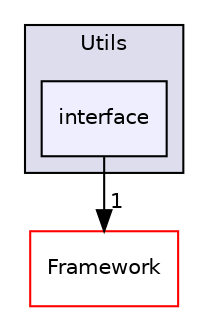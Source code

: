 digraph "Utils/interface" {
  compound=true
  node [ fontsize="10", fontname="Helvetica"];
  edge [ labelfontsize="10", labelfontname="Helvetica"];
  subgraph clusterdir_0a824aa1f70ce3b829ef378253b085da {
    graph [ bgcolor="#ddddee", pencolor="black", label="Utils" fontname="Helvetica", fontsize="10", URL="dir_0a824aa1f70ce3b829ef378253b085da.html"]
  dir_f2c57afa3d843f8550b16b48487359bf [shape=box, label="interface", style="filled", fillcolor="#eeeeff", pencolor="black", URL="dir_f2c57afa3d843f8550b16b48487359bf.html"];
  }
  dir_bcbb2cf9a3d3d83e5515c82071a07177 [shape=box label="Framework" fillcolor="white" style="filled" color="red" URL="dir_bcbb2cf9a3d3d83e5515c82071a07177.html"];
  dir_f2c57afa3d843f8550b16b48487359bf->dir_bcbb2cf9a3d3d83e5515c82071a07177 [headlabel="1", labeldistance=1.5 headhref="dir_000011_000000.html"];
}
